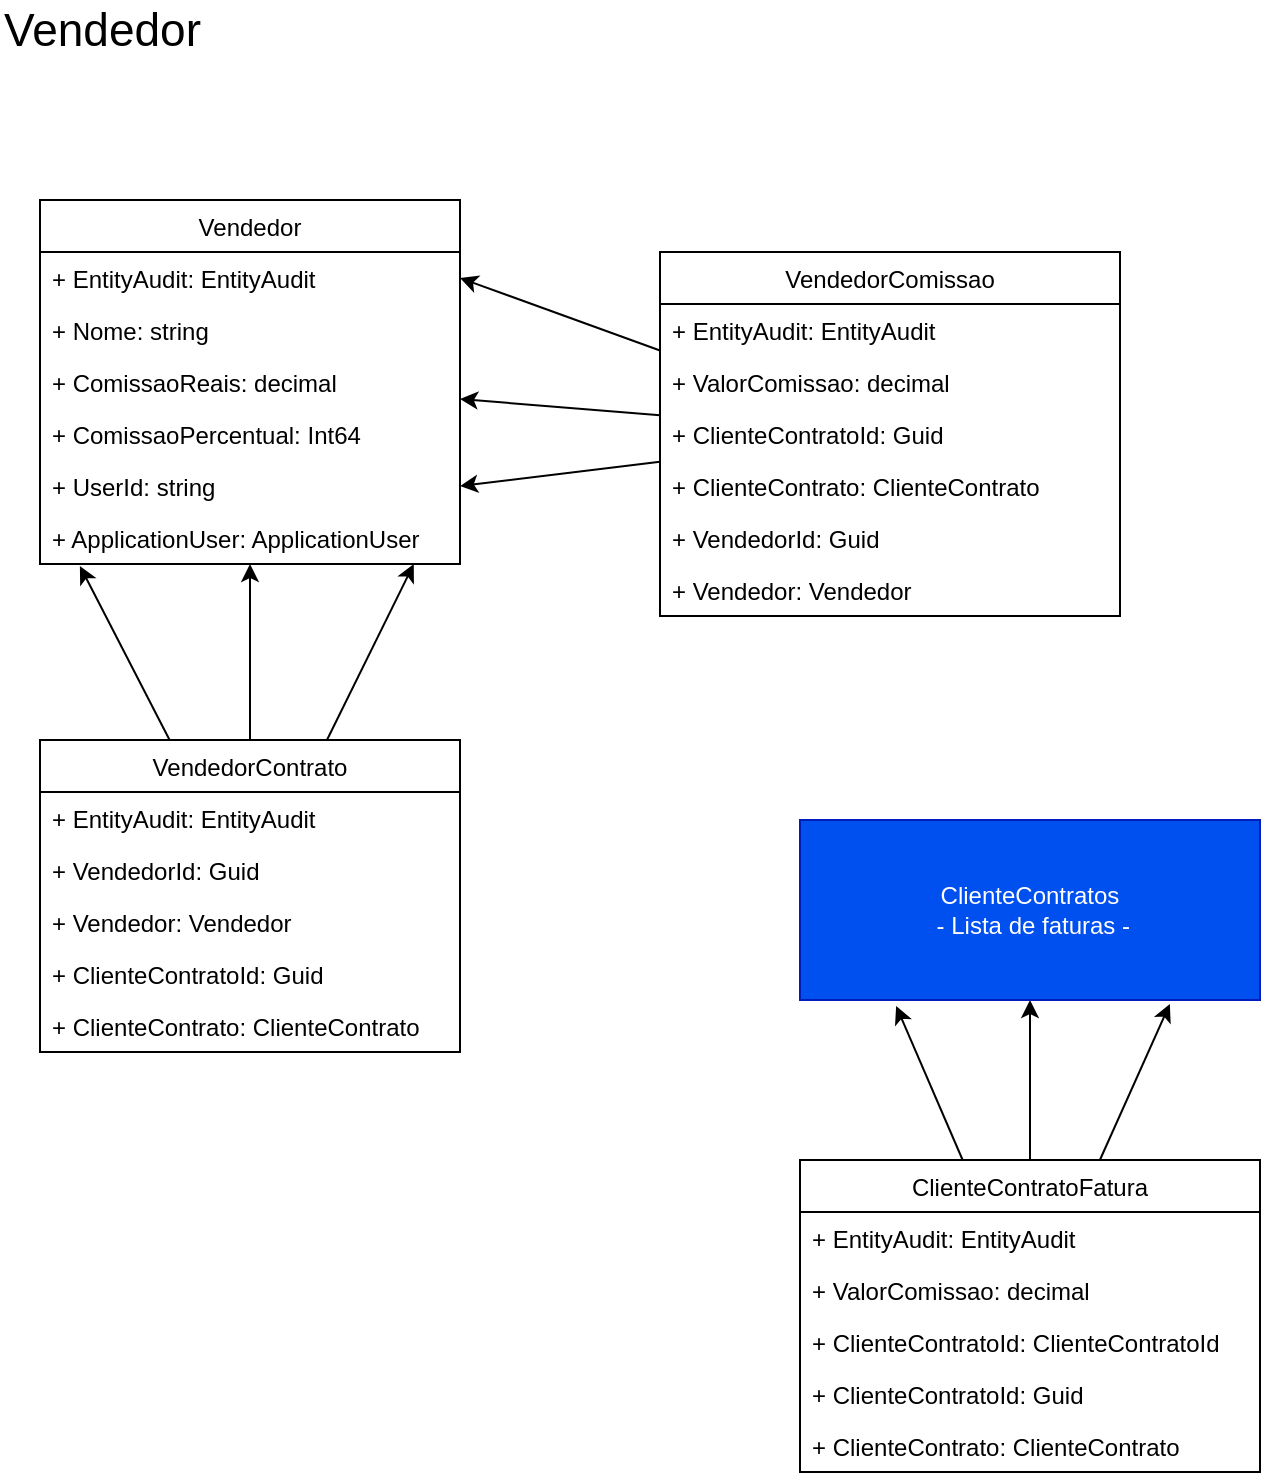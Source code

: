 <mxfile>
    <diagram id="u1IXutD8dk-Endy1BjFs" name="Vendedor">
        <mxGraphModel dx="1043" dy="790" grid="1" gridSize="10" guides="1" tooltips="1" connect="1" arrows="1" fold="1" page="1" pageScale="1" pageWidth="1169" pageHeight="827" math="0" shadow="0">
            <root>
                <mxCell id="0"/>
                <mxCell id="1" parent="0"/>
                <mxCell id="2" value="Vendedor" style="text;html=1;strokeColor=none;fillColor=none;align=left;verticalAlign=middle;whiteSpace=wrap;rounded=0;fontSize=23;" parent="1" vertex="1">
                    <mxGeometry x="10" y="10" width="120" height="30" as="geometry"/>
                </mxCell>
                <mxCell id="6" value="Vendedor" style="swimlane;fontStyle=0;childLayout=stackLayout;horizontal=1;startSize=26;fillColor=none;horizontalStack=0;resizeParent=1;resizeParentMax=0;resizeLast=0;collapsible=1;marginBottom=0;fontSize=12;" parent="1" vertex="1">
                    <mxGeometry x="30" y="110" width="210" height="182" as="geometry"/>
                </mxCell>
                <mxCell id="7" value="+ EntityAudit: EntityAudit" style="text;strokeColor=none;fillColor=none;align=left;verticalAlign=top;spacingLeft=4;spacingRight=4;overflow=hidden;rotatable=0;points=[[0,0.5],[1,0.5]];portConstraint=eastwest;fontSize=12;" parent="6" vertex="1">
                    <mxGeometry y="26" width="210" height="26" as="geometry"/>
                </mxCell>
                <mxCell id="8" value="+ Nome: string" style="text;strokeColor=none;fillColor=none;align=left;verticalAlign=top;spacingLeft=4;spacingRight=4;overflow=hidden;rotatable=0;points=[[0,0.5],[1,0.5]];portConstraint=eastwest;fontSize=12;" parent="6" vertex="1">
                    <mxGeometry y="52" width="210" height="26" as="geometry"/>
                </mxCell>
                <mxCell id="11" value="+ ComissaoReais: decimal" style="text;strokeColor=none;fillColor=none;align=left;verticalAlign=top;spacingLeft=4;spacingRight=4;overflow=hidden;rotatable=0;points=[[0,0.5],[1,0.5]];portConstraint=eastwest;fontSize=12;" parent="6" vertex="1">
                    <mxGeometry y="78" width="210" height="26" as="geometry"/>
                </mxCell>
                <mxCell id="9" value="+ ComissaoPercentual: Int64" style="text;strokeColor=none;fillColor=none;align=left;verticalAlign=top;spacingLeft=4;spacingRight=4;overflow=hidden;rotatable=0;points=[[0,0.5],[1,0.5]];portConstraint=eastwest;fontSize=12;" parent="6" vertex="1">
                    <mxGeometry y="104" width="210" height="26" as="geometry"/>
                </mxCell>
                <mxCell id="12" value="+ UserId: string" style="text;strokeColor=none;fillColor=none;align=left;verticalAlign=top;spacingLeft=4;spacingRight=4;overflow=hidden;rotatable=0;points=[[0,0.5],[1,0.5]];portConstraint=eastwest;fontSize=12;" parent="6" vertex="1">
                    <mxGeometry y="130" width="210" height="26" as="geometry"/>
                </mxCell>
                <mxCell id="13" value="+ ApplicationUser: ApplicationUser" style="text;strokeColor=none;fillColor=none;align=left;verticalAlign=top;spacingLeft=4;spacingRight=4;overflow=hidden;rotatable=0;points=[[0,0.5],[1,0.5]];portConstraint=eastwest;fontSize=12;" parent="6" vertex="1">
                    <mxGeometry y="156" width="210" height="26" as="geometry"/>
                </mxCell>
                <mxCell id="40" style="edgeStyle=none;html=1;fontSize=12;" parent="1" source="21" target="11" edge="1">
                    <mxGeometry relative="1" as="geometry"/>
                </mxCell>
                <mxCell id="55" style="edgeStyle=none;html=1;fontSize=12;" parent="1" source="21" edge="1">
                    <mxGeometry relative="1" as="geometry">
                        <mxPoint x="240" y="149" as="targetPoint"/>
                    </mxGeometry>
                </mxCell>
                <mxCell id="56" style="edgeStyle=none;html=1;entryX=1;entryY=0.5;entryDx=0;entryDy=0;fontSize=12;" parent="1" source="21" target="12" edge="1">
                    <mxGeometry relative="1" as="geometry"/>
                </mxCell>
                <mxCell id="21" value="VendedorComissao" style="swimlane;fontStyle=0;childLayout=stackLayout;horizontal=1;startSize=26;fillColor=none;horizontalStack=0;resizeParent=1;resizeParentMax=0;resizeLast=0;collapsible=1;marginBottom=0;fontSize=12;" parent="1" vertex="1">
                    <mxGeometry x="340" y="136" width="230" height="182" as="geometry"/>
                </mxCell>
                <mxCell id="22" value="+ EntityAudit: EntityAudit" style="text;strokeColor=none;fillColor=none;align=left;verticalAlign=top;spacingLeft=4;spacingRight=4;overflow=hidden;rotatable=0;points=[[0,0.5],[1,0.5]];portConstraint=eastwest;fontSize=12;" parent="21" vertex="1">
                    <mxGeometry y="26" width="230" height="26" as="geometry"/>
                </mxCell>
                <mxCell id="23" value="+ ValorComissao: decimal" style="text;strokeColor=none;fillColor=none;align=left;verticalAlign=top;spacingLeft=4;spacingRight=4;overflow=hidden;rotatable=0;points=[[0,0.5],[1,0.5]];portConstraint=eastwest;fontSize=12;" parent="21" vertex="1">
                    <mxGeometry y="52" width="230" height="26" as="geometry"/>
                </mxCell>
                <mxCell id="24" value="+ ClienteContratoId: Guid" style="text;strokeColor=none;fillColor=none;align=left;verticalAlign=top;spacingLeft=4;spacingRight=4;overflow=hidden;rotatable=0;points=[[0,0.5],[1,0.5]];portConstraint=eastwest;fontSize=12;" parent="21" vertex="1">
                    <mxGeometry y="78" width="230" height="26" as="geometry"/>
                </mxCell>
                <mxCell id="60" value="+ ClienteContrato: ClienteContrato" style="text;strokeColor=none;fillColor=none;align=left;verticalAlign=top;spacingLeft=4;spacingRight=4;overflow=hidden;rotatable=0;points=[[0,0.5],[1,0.5]];portConstraint=eastwest;fontSize=12;" parent="21" vertex="1">
                    <mxGeometry y="104" width="230" height="26" as="geometry"/>
                </mxCell>
                <mxCell id="61" value="+ VendedorId: Guid" style="text;strokeColor=none;fillColor=none;align=left;verticalAlign=top;spacingLeft=4;spacingRight=4;overflow=hidden;rotatable=0;points=[[0,0.5],[1,0.5]];portConstraint=eastwest;fontSize=12;" parent="21" vertex="1">
                    <mxGeometry y="130" width="230" height="26" as="geometry"/>
                </mxCell>
                <mxCell id="27" value="+ Vendedor: Vendedor" style="text;strokeColor=none;fillColor=none;align=left;verticalAlign=top;spacingLeft=4;spacingRight=4;overflow=hidden;rotatable=0;points=[[0,0.5],[1,0.5]];portConstraint=eastwest;fontSize=12;" parent="21" vertex="1">
                    <mxGeometry y="156" width="230" height="26" as="geometry"/>
                </mxCell>
                <mxCell id="57" style="edgeStyle=none;html=1;entryX=0.095;entryY=1.038;entryDx=0;entryDy=0;entryPerimeter=0;fontSize=12;" parent="1" source="28" target="13" edge="1">
                    <mxGeometry relative="1" as="geometry"/>
                </mxCell>
                <mxCell id="58" style="edgeStyle=none;html=1;fontSize=12;" parent="1" source="28" target="13" edge="1">
                    <mxGeometry relative="1" as="geometry"/>
                </mxCell>
                <mxCell id="59" style="edgeStyle=none;html=1;entryX=0.89;entryY=1;entryDx=0;entryDy=0;entryPerimeter=0;fontSize=12;" parent="1" source="28" target="13" edge="1">
                    <mxGeometry relative="1" as="geometry"/>
                </mxCell>
                <mxCell id="28" value="VendedorContrato" style="swimlane;fontStyle=0;childLayout=stackLayout;horizontal=1;startSize=26;fillColor=none;horizontalStack=0;resizeParent=1;resizeParentMax=0;resizeLast=0;collapsible=1;marginBottom=0;fontSize=12;" parent="1" vertex="1">
                    <mxGeometry x="30" y="380" width="210" height="156" as="geometry"/>
                </mxCell>
                <mxCell id="29" value="+ EntityAudit: EntityAudit" style="text;strokeColor=none;fillColor=none;align=left;verticalAlign=top;spacingLeft=4;spacingRight=4;overflow=hidden;rotatable=0;points=[[0,0.5],[1,0.5]];portConstraint=eastwest;fontSize=12;" parent="28" vertex="1">
                    <mxGeometry y="26" width="210" height="26" as="geometry"/>
                </mxCell>
                <mxCell id="30" value="+ VendedorId: Guid" style="text;strokeColor=none;fillColor=none;align=left;verticalAlign=top;spacingLeft=4;spacingRight=4;overflow=hidden;rotatable=0;points=[[0,0.5],[1,0.5]];portConstraint=eastwest;fontSize=12;" parent="28" vertex="1">
                    <mxGeometry y="52" width="210" height="26" as="geometry"/>
                </mxCell>
                <mxCell id="31" value="+ Vendedor: Vendedor" style="text;strokeColor=none;fillColor=none;align=left;verticalAlign=top;spacingLeft=4;spacingRight=4;overflow=hidden;rotatable=0;points=[[0,0.5],[1,0.5]];portConstraint=eastwest;fontSize=12;" parent="28" vertex="1">
                    <mxGeometry y="78" width="210" height="26" as="geometry"/>
                </mxCell>
                <mxCell id="32" value="+ ClienteContratoId: Guid" style="text;strokeColor=none;fillColor=none;align=left;verticalAlign=top;spacingLeft=4;spacingRight=4;overflow=hidden;rotatable=0;points=[[0,0.5],[1,0.5]];portConstraint=eastwest;fontSize=12;" parent="28" vertex="1">
                    <mxGeometry y="104" width="210" height="26" as="geometry"/>
                </mxCell>
                <mxCell id="33" value="+ ClienteContrato: ClienteContrato" style="text;strokeColor=none;fillColor=none;align=left;verticalAlign=top;spacingLeft=4;spacingRight=4;overflow=hidden;rotatable=0;points=[[0,0.5],[1,0.5]];portConstraint=eastwest;fontSize=12;" parent="28" vertex="1">
                    <mxGeometry y="130" width="210" height="26" as="geometry"/>
                </mxCell>
                <mxCell id="52" style="edgeStyle=none;html=1;fontSize=12;" parent="1" source="45" target="51" edge="1">
                    <mxGeometry relative="1" as="geometry"/>
                </mxCell>
                <mxCell id="53" style="edgeStyle=none;html=1;entryX=0.209;entryY=1.033;entryDx=0;entryDy=0;entryPerimeter=0;fontSize=12;" parent="1" source="45" target="51" edge="1">
                    <mxGeometry relative="1" as="geometry"/>
                </mxCell>
                <mxCell id="54" style="edgeStyle=none;html=1;entryX=0.804;entryY=1.022;entryDx=0;entryDy=0;entryPerimeter=0;fontSize=12;" parent="1" source="45" target="51" edge="1">
                    <mxGeometry relative="1" as="geometry"/>
                </mxCell>
                <mxCell id="45" value="ClienteContratoFatura" style="swimlane;fontStyle=0;childLayout=stackLayout;horizontal=1;startSize=26;fillColor=none;horizontalStack=0;resizeParent=1;resizeParentMax=0;resizeLast=0;collapsible=1;marginBottom=0;fontSize=12;" parent="1" vertex="1">
                    <mxGeometry x="410" y="590" width="230" height="156" as="geometry"/>
                </mxCell>
                <mxCell id="46" value="+ EntityAudit: EntityAudit" style="text;strokeColor=none;fillColor=none;align=left;verticalAlign=top;spacingLeft=4;spacingRight=4;overflow=hidden;rotatable=0;points=[[0,0.5],[1,0.5]];portConstraint=eastwest;fontSize=12;" parent="45" vertex="1">
                    <mxGeometry y="26" width="230" height="26" as="geometry"/>
                </mxCell>
                <mxCell id="47" value="+ ValorComissao: decimal" style="text;strokeColor=none;fillColor=none;align=left;verticalAlign=top;spacingLeft=4;spacingRight=4;overflow=hidden;rotatable=0;points=[[0,0.5],[1,0.5]];portConstraint=eastwest;fontSize=12;" parent="45" vertex="1">
                    <mxGeometry y="52" width="230" height="26" as="geometry"/>
                </mxCell>
                <mxCell id="48" value="+ ClienteContratoId: ClienteContratoId" style="text;strokeColor=none;fillColor=none;align=left;verticalAlign=top;spacingLeft=4;spacingRight=4;overflow=hidden;rotatable=0;points=[[0,0.5],[1,0.5]];portConstraint=eastwest;fontSize=12;" parent="45" vertex="1">
                    <mxGeometry y="78" width="230" height="26" as="geometry"/>
                </mxCell>
                <mxCell id="49" value="+ ClienteContratoId: Guid" style="text;strokeColor=none;fillColor=none;align=left;verticalAlign=top;spacingLeft=4;spacingRight=4;overflow=hidden;rotatable=0;points=[[0,0.5],[1,0.5]];portConstraint=eastwest;fontSize=12;" parent="45" vertex="1">
                    <mxGeometry y="104" width="230" height="26" as="geometry"/>
                </mxCell>
                <mxCell id="50" value="+ ClienteContrato: ClienteContrato" style="text;strokeColor=none;fillColor=none;align=left;verticalAlign=top;spacingLeft=4;spacingRight=4;overflow=hidden;rotatable=0;points=[[0,0.5],[1,0.5]];portConstraint=eastwest;fontSize=12;" parent="45" vertex="1">
                    <mxGeometry y="130" width="230" height="26" as="geometry"/>
                </mxCell>
                <mxCell id="51" value="ClienteContratos&lt;br&gt;&amp;nbsp;- Lista de faturas -" style="rounded=0;whiteSpace=wrap;html=1;fontSize=12;fillColor=#0050ef;fontColor=#ffffff;strokeColor=#001DBC;" parent="1" vertex="1">
                    <mxGeometry x="410" y="420" width="230" height="90" as="geometry"/>
                </mxCell>
            </root>
        </mxGraphModel>
    </diagram>
    <diagram id="xPJZApzN6peizSj4EJyi" name="Page-2">
        <mxGraphModel dx="1826" dy="790" grid="1" gridSize="10" guides="1" tooltips="1" connect="1" arrows="1" fold="1" page="1" pageScale="1" pageWidth="1169" pageHeight="827" math="0" shadow="0">
            <root>
                <mxCell id="bzFpp4pKSv_o9e-CWEXd-0"/>
                <mxCell id="bzFpp4pKSv_o9e-CWEXd-1" parent="bzFpp4pKSv_o9e-CWEXd-0"/>
                <mxCell id="bzFpp4pKSv_o9e-CWEXd-13" value="PROCESSO DE COMISSIONAMENTO" style="ellipse;whiteSpace=wrap;html=1;aspect=fixed;dashed=1;fillColor=none;" parent="bzFpp4pKSv_o9e-CWEXd-1" vertex="1">
                    <mxGeometry x="405" y="244" width="370" height="370" as="geometry"/>
                </mxCell>
                <mxCell id="bzFpp4pKSv_o9e-CWEXd-10" style="edgeStyle=none;html=1;" parent="bzFpp4pKSv_o9e-CWEXd-1" source="bzFpp4pKSv_o9e-CWEXd-2" target="bzFpp4pKSv_o9e-CWEXd-3" edge="1">
                    <mxGeometry relative="1" as="geometry"/>
                </mxCell>
                <mxCell id="bzFpp4pKSv_o9e-CWEXd-11" style="edgeStyle=none;html=1;" parent="bzFpp4pKSv_o9e-CWEXd-1" source="bzFpp4pKSv_o9e-CWEXd-2" target="bzFpp4pKSv_o9e-CWEXd-8" edge="1">
                    <mxGeometry relative="1" as="geometry"/>
                </mxCell>
                <mxCell id="bzFpp4pKSv_o9e-CWEXd-12" style="edgeStyle=none;html=1;entryX=0.5;entryY=0;entryDx=0;entryDy=0;" parent="bzFpp4pKSv_o9e-CWEXd-1" source="bzFpp4pKSv_o9e-CWEXd-2" target="bzFpp4pKSv_o9e-CWEXd-9" edge="1">
                    <mxGeometry relative="1" as="geometry">
                        <mxPoint x="860" y="650" as="targetPoint"/>
                    </mxGeometry>
                </mxCell>
                <mxCell id="bzFpp4pKSv_o9e-CWEXd-2" value="CONTRATO" style="rounded=0;whiteSpace=wrap;html=1;fillColor=#a20025;fontColor=#ffffff;strokeColor=#6F0000;" parent="bzFpp4pKSv_o9e-CWEXd-1" vertex="1">
                    <mxGeometry x="530" y="340" width="120" height="60" as="geometry"/>
                </mxCell>
                <mxCell id="bzFpp4pKSv_o9e-CWEXd-3" value="FATURA 1" style="rounded=0;whiteSpace=wrap;html=1;fillColor=#d80073;fontColor=#ffffff;strokeColor=#A50040;" parent="bzFpp4pKSv_o9e-CWEXd-1" vertex="1">
                    <mxGeometry x="360" y="554" width="120" height="60" as="geometry"/>
                </mxCell>
                <mxCell id="bzFpp4pKSv_o9e-CWEXd-7" style="edgeStyle=none;html=1;" parent="bzFpp4pKSv_o9e-CWEXd-1" source="bzFpp4pKSv_o9e-CWEXd-4" target="bzFpp4pKSv_o9e-CWEXd-2" edge="1">
                    <mxGeometry relative="1" as="geometry"/>
                </mxCell>
                <mxCell id="bzFpp4pKSv_o9e-CWEXd-4" value="VENDEDOR 1" style="rounded=0;whiteSpace=wrap;html=1;fillColor=#008a00;fontColor=#ffffff;strokeColor=#005700;" parent="bzFpp4pKSv_o9e-CWEXd-1" vertex="1">
                    <mxGeometry x="650" y="240" width="120" height="60" as="geometry"/>
                </mxCell>
                <mxCell id="bzFpp4pKSv_o9e-CWEXd-6" style="edgeStyle=none;html=1;" parent="bzFpp4pKSv_o9e-CWEXd-1" source="bzFpp4pKSv_o9e-CWEXd-5" target="bzFpp4pKSv_o9e-CWEXd-2" edge="1">
                    <mxGeometry relative="1" as="geometry"/>
                </mxCell>
                <mxCell id="bzFpp4pKSv_o9e-CWEXd-5" value="VENDEDOR 2" style="rounded=0;whiteSpace=wrap;html=1;fillColor=#0050ef;fontColor=#ffffff;strokeColor=#001DBC;" parent="bzFpp4pKSv_o9e-CWEXd-1" vertex="1">
                    <mxGeometry x="410" y="240" width="120" height="60" as="geometry"/>
                </mxCell>
                <mxCell id="bzFpp4pKSv_o9e-CWEXd-8" value="FATURA 3" style="rounded=0;whiteSpace=wrap;html=1;fillColor=#6a00ff;fontColor=#ffffff;strokeColor=#3700CC;" parent="bzFpp4pKSv_o9e-CWEXd-1" vertex="1">
                    <mxGeometry x="530" y="580" width="120" height="60" as="geometry"/>
                </mxCell>
                <mxCell id="bzFpp4pKSv_o9e-CWEXd-9" value="FATURA 4" style="rounded=0;whiteSpace=wrap;html=1;fillColor=#1ba1e2;fontColor=#ffffff;strokeColor=#006EAF;" parent="bzFpp4pKSv_o9e-CWEXd-1" vertex="1">
                    <mxGeometry x="710" y="554" width="120" height="60" as="geometry"/>
                </mxCell>
                <mxCell id="bzFpp4pKSv_o9e-CWEXd-14" value="" style="edgeStyle=segmentEdgeStyle;endArrow=classic;html=1;" parent="bzFpp4pKSv_o9e-CWEXd-1" source="bzFpp4pKSv_o9e-CWEXd-9" edge="1">
                    <mxGeometry width="50" height="50" relative="1" as="geometry">
                        <mxPoint x="100" y="430" as="sourcePoint"/>
                        <mxPoint x="920" y="480" as="targetPoint"/>
                        <Array as="points">
                            <mxPoint x="770" y="720"/>
                            <mxPoint x="870" y="720"/>
                            <mxPoint x="870" y="480"/>
                        </Array>
                    </mxGeometry>
                </mxCell>
                <mxCell id="bzFpp4pKSv_o9e-CWEXd-18" value="Quitado" style="text;strokeColor=none;fillColor=none;html=1;fontSize=24;fontStyle=1;verticalAlign=middle;align=center;dashed=1;" parent="bzFpp4pKSv_o9e-CWEXd-1" vertex="1">
                    <mxGeometry x="920" y="460" width="100" height="40" as="geometry"/>
                </mxCell>
                <mxCell id="bzFpp4pKSv_o9e-CWEXd-20" value="Competência" style="text;strokeColor=none;fillColor=none;html=1;fontSize=24;fontStyle=1;verticalAlign=middle;align=center;dashed=1;" parent="bzFpp4pKSv_o9e-CWEXd-1" vertex="1">
                    <mxGeometry x="820" y="340" width="190" height="40" as="geometry"/>
                </mxCell>
                <mxCell id="bzFpp4pKSv_o9e-CWEXd-24" style="edgeStyle=none;html=1;" parent="bzFpp4pKSv_o9e-CWEXd-1" source="bzFpp4pKSv_o9e-CWEXd-22" target="bzFpp4pKSv_o9e-CWEXd-23" edge="1">
                    <mxGeometry relative="1" as="geometry"/>
                </mxCell>
                <mxCell id="bzFpp4pKSv_o9e-CWEXd-22" value="Disparado processo de geração de comissão" style="triangle;whiteSpace=wrap;html=1;dashed=1;fillColor=none;" parent="bzFpp4pKSv_o9e-CWEXd-1" vertex="1">
                    <mxGeometry x="40" y="307" width="160" height="213.33" as="geometry"/>
                </mxCell>
                <mxCell id="bzFpp4pKSv_o9e-CWEXd-23" value="COMPETÊNCIA" style="rounded=1;whiteSpace=wrap;html=1;dashed=1;fillColor=#6a00ff;horizontal=0;fontColor=#ffffff;strokeColor=#3700CC;" parent="bzFpp4pKSv_o9e-CWEXd-1" vertex="1">
                    <mxGeometry x="250" y="199" width="30" height="430" as="geometry"/>
                </mxCell>
            </root>
        </mxGraphModel>
    </diagram>
    <diagram id="_3j10fdEf_icdi6i4k5d" name="Page-3">
        <mxGraphModel dx="1043" dy="790" grid="1" gridSize="10" guides="1" tooltips="1" connect="1" arrows="1" fold="1" page="1" pageScale="1" pageWidth="1169" pageHeight="827" math="0" shadow="0">
            <root>
                <mxCell id="OurQNfJTx2G7mQGxrtvT-0"/>
                <mxCell id="OurQNfJTx2G7mQGxrtvT-1" parent="OurQNfJTx2G7mQGxrtvT-0"/>
                <mxCell id="OurQNfJTx2G7mQGxrtvT-8" value="" style="edgeStyle=none;html=1;" parent="OurQNfJTx2G7mQGxrtvT-1" source="OurQNfJTx2G7mQGxrtvT-2" target="OurQNfJTx2G7mQGxrtvT-7" edge="1">
                    <mxGeometry relative="1" as="geometry"/>
                </mxCell>
                <mxCell id="OurQNfJTx2G7mQGxrtvT-2" value="&lt;b&gt;&lt;i&gt;&lt;u&gt;BOXAPP&lt;/u&gt;&lt;/i&gt;&lt;/b&gt;&lt;br&gt;SINCRONIZAR" style="rounded=1;whiteSpace=wrap;html=1;fillColor=#0050ef;fontColor=#ffffff;strokeColor=#001DBC;" parent="OurQNfJTx2G7mQGxrtvT-1" vertex="1">
                    <mxGeometry x="100" y="250" width="120" height="60" as="geometry"/>
                </mxCell>
                <mxCell id="OurQNfJTx2G7mQGxrtvT-3" value="&lt;b&gt;&lt;u&gt;&lt;i&gt;BOM CONTROLE&lt;br&gt;&lt;/i&gt;&lt;/u&gt;&lt;/b&gt;CONTRATOS FATURAS" style="rounded=1;whiteSpace=wrap;html=1;fillColor=#d80073;fontColor=#ffffff;strokeColor=#A50040;" parent="OurQNfJTx2G7mQGxrtvT-1" vertex="1">
                    <mxGeometry x="630" y="250" width="120" height="60" as="geometry"/>
                </mxCell>
                <mxCell id="OurQNfJTx2G7mQGxrtvT-7" value="OBTÉM TODOS OS CONTRATOS&lt;br&gt;(LOCAL)&amp;nbsp;" style="ellipse;whiteSpace=wrap;html=1;fillColor=#0050ef;strokeColor=#001DBC;fontColor=#ffffff;rounded=1;" parent="OurQNfJTx2G7mQGxrtvT-1" vertex="1">
                    <mxGeometry x="300" y="250" width="120" height="60" as="geometry"/>
                </mxCell>
            </root>
        </mxGraphModel>
    </diagram>
</mxfile>